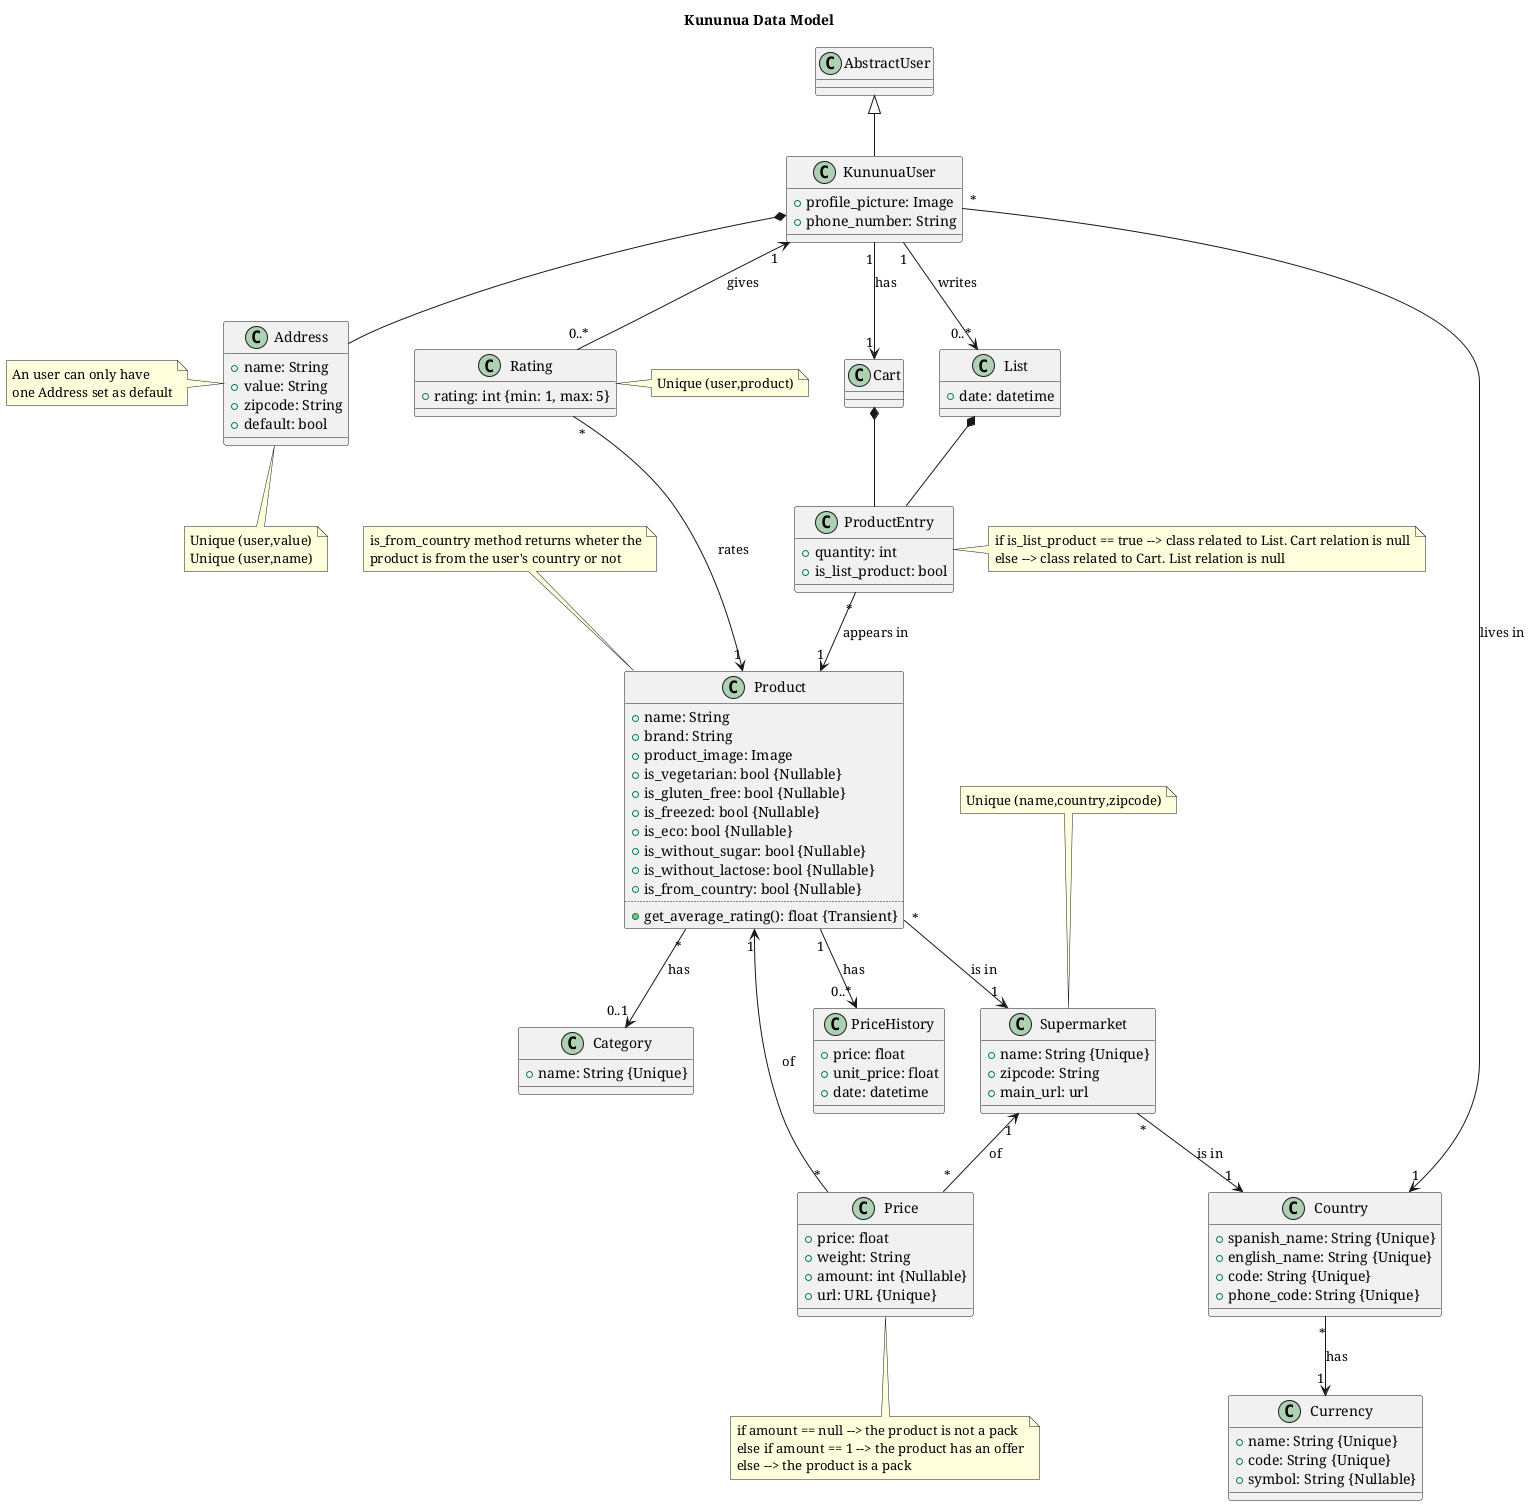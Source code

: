 @startuml KununuaDataModel

' --------------- CONFIG ----------------

title Kununua Data Model
skinparam defaultFontName Serif

' --------------- CLASSES ----------------

class AbstractUser{}

class KununuaUser{
    +profile_picture: Image
    +phone_number: String
}

class Country{
    +spanish_name: String {Unique}
    +english_name: String {Unique}
    +code: String {Unique}
    +phone_code: String {Unique}
}

class Currency{
    +name: String {Unique}
    +code: String {Unique}
    +symbol: String {Nullable}
}

class Address{
    +name: String
    +value: String
    +zipcode: String
    +default: bool
}

class Product{
    +name: String
    +brand: String
    +product_image: Image
    +is_vegetarian: bool {Nullable}
    +is_gluten_free: bool {Nullable}
    +is_freezed: bool {Nullable}
    +is_eco: bool {Nullable}
    +is_without_sugar: bool {Nullable}
    +is_without_lactose: bool {Nullable}
    +is_from_country: bool {Nullable}
    ..
    +get_average_rating(): float {Transient}
}

class Price{
    +price: float
    +weight: String
    +amount: int {Nullable}
    +url: URL {Unique}
}

class Category{
    +name: String {Unique}
}

class Supermarket{
    +name: String {Unique}
    +zipcode: String
    +main_url: url
}

class Rating{
    +rating: int {min: 1, max: 5}
}

class PriceHistory{
    +price: float
    +unit_price: float
    +date: datetime
}

class List{
    +date: datetime
}

class Cart{}

class ProductEntry{
    +quantity: int
    +is_list_product: bool
}

' --------------- NOTES ----------------
note left of Address 
An user can only have 
one Address set as default
end note

note bottom of Address 
Unique (user,value)
Unique (user,name)
end note

note top of Product
is_from_country method returns wheter the
product is from the user's country or not
end note

note top of Supermarket
Unique (name,country,zipcode)
end note

note right of Rating
Unique (user,product)
end note

note right of ProductEntry
if is_list_product == true --> class related to List. Cart relation is null
else --> class related to Cart. List relation is null
end note

note bottom of Price
if amount == null --> the product is not a pack
else if amount == 1 --> the product has an offer
else --> the product is a pack
end note

' --------------- RELATIONS ----------------

AbstractUser <|-- KununuaUser
KununuaUser *-- Address
KununuaUser "*" --> "1" Country: lives in
KununuaUser "1" <-- "0..*" Rating: gives
KununuaUser "1" --> "0..*" List: writes
KununuaUser "1" --> "1" Cart: has
Country "*" --> "1" Currency: has
Product "*" --> "0..1" Category: has
Product "1" <-- "*" Price: of
Product "*" --> "1" Supermarket: is in
Product "1" --> "0..*" PriceHistory: has
Supermarket "*" --> "1" Country: is in
Supermarket "1" <-- "*" Price: of
Rating "*" --> "1" Product: rates
List *-- ProductEntry
Cart *-- ProductEntry
ProductEntry "*" --> "1" Product: appears in

@enduml